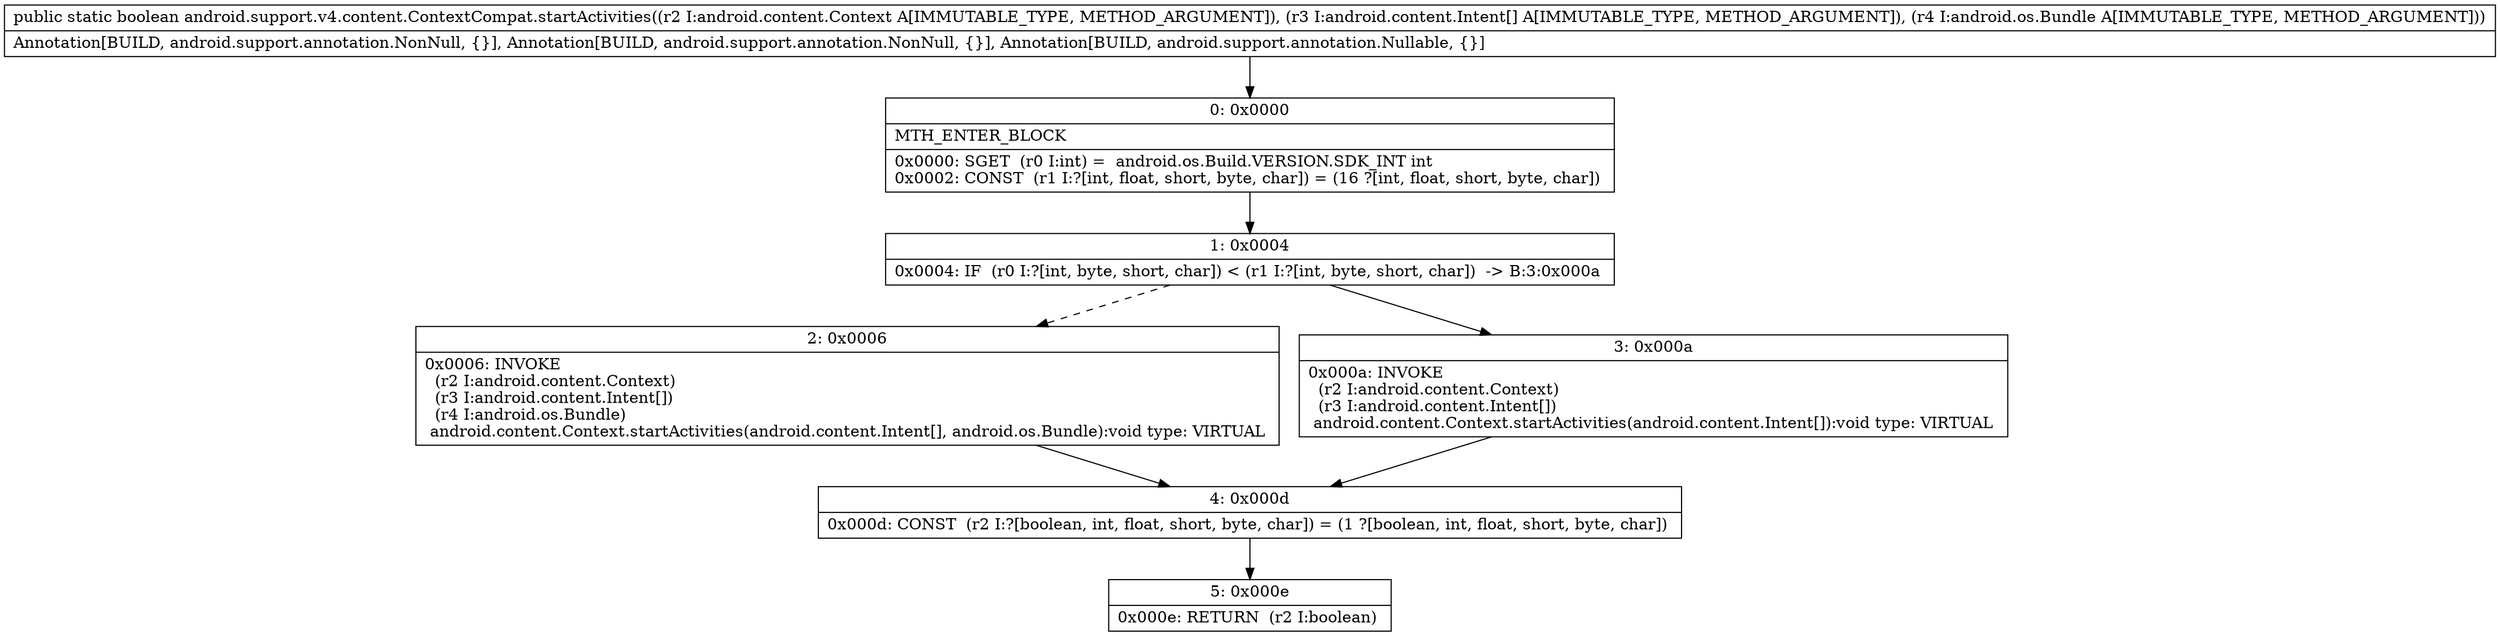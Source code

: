 digraph "CFG forandroid.support.v4.content.ContextCompat.startActivities(Landroid\/content\/Context;[Landroid\/content\/Intent;Landroid\/os\/Bundle;)Z" {
Node_0 [shape=record,label="{0\:\ 0x0000|MTH_ENTER_BLOCK\l|0x0000: SGET  (r0 I:int) =  android.os.Build.VERSION.SDK_INT int \l0x0002: CONST  (r1 I:?[int, float, short, byte, char]) = (16 ?[int, float, short, byte, char]) \l}"];
Node_1 [shape=record,label="{1\:\ 0x0004|0x0004: IF  (r0 I:?[int, byte, short, char]) \< (r1 I:?[int, byte, short, char])  \-\> B:3:0x000a \l}"];
Node_2 [shape=record,label="{2\:\ 0x0006|0x0006: INVOKE  \l  (r2 I:android.content.Context)\l  (r3 I:android.content.Intent[])\l  (r4 I:android.os.Bundle)\l android.content.Context.startActivities(android.content.Intent[], android.os.Bundle):void type: VIRTUAL \l}"];
Node_3 [shape=record,label="{3\:\ 0x000a|0x000a: INVOKE  \l  (r2 I:android.content.Context)\l  (r3 I:android.content.Intent[])\l android.content.Context.startActivities(android.content.Intent[]):void type: VIRTUAL \l}"];
Node_4 [shape=record,label="{4\:\ 0x000d|0x000d: CONST  (r2 I:?[boolean, int, float, short, byte, char]) = (1 ?[boolean, int, float, short, byte, char]) \l}"];
Node_5 [shape=record,label="{5\:\ 0x000e|0x000e: RETURN  (r2 I:boolean) \l}"];
MethodNode[shape=record,label="{public static boolean android.support.v4.content.ContextCompat.startActivities((r2 I:android.content.Context A[IMMUTABLE_TYPE, METHOD_ARGUMENT]), (r3 I:android.content.Intent[] A[IMMUTABLE_TYPE, METHOD_ARGUMENT]), (r4 I:android.os.Bundle A[IMMUTABLE_TYPE, METHOD_ARGUMENT]))  | Annotation[BUILD, android.support.annotation.NonNull, \{\}], Annotation[BUILD, android.support.annotation.NonNull, \{\}], Annotation[BUILD, android.support.annotation.Nullable, \{\}]\l}"];
MethodNode -> Node_0;
Node_0 -> Node_1;
Node_1 -> Node_2[style=dashed];
Node_1 -> Node_3;
Node_2 -> Node_4;
Node_3 -> Node_4;
Node_4 -> Node_5;
}

